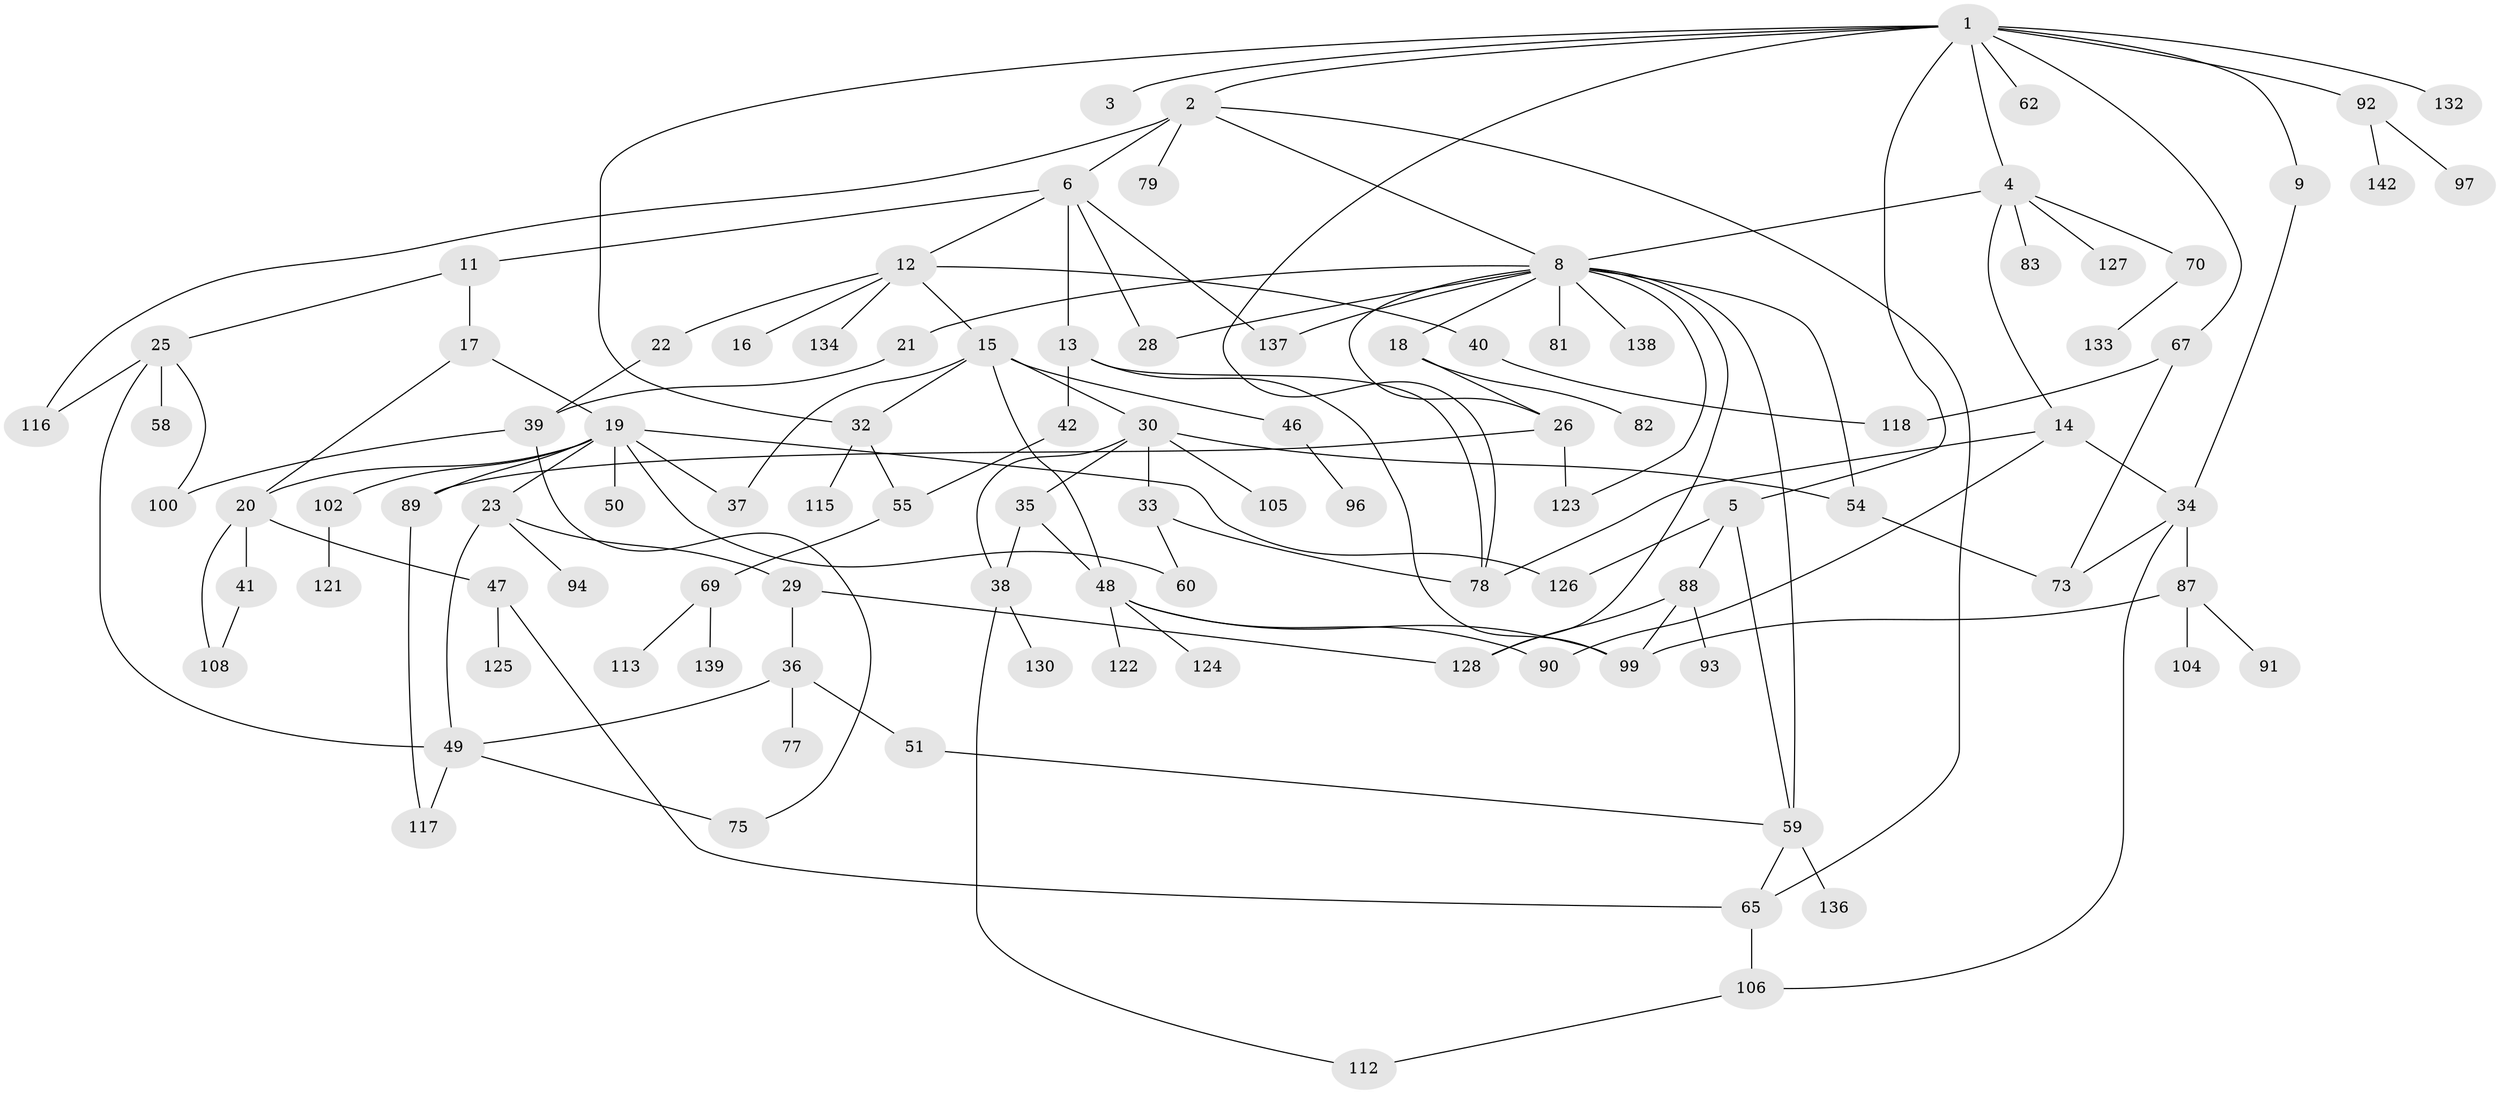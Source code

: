 // original degree distribution, {11: 0.006993006993006993, 6: 0.027972027972027972, 1: 0.27972027972027974, 4: 0.15384615384615385, 3: 0.17482517482517482, 2: 0.3006993006993007, 9: 0.006993006993006993, 7: 0.013986013986013986, 5: 0.03496503496503497}
// Generated by graph-tools (version 1.1) at 2025/41/03/06/25 10:41:27]
// undirected, 101 vertices, 142 edges
graph export_dot {
graph [start="1"]
  node [color=gray90,style=filled];
  1 [super="+7"];
  2;
  3;
  4 [super="+27"];
  5 [super="+24"];
  6;
  8 [super="+10"];
  9;
  11 [super="+80"];
  12 [super="+86"];
  13 [super="+53"];
  14 [super="+141"];
  15 [super="+31"];
  16 [super="+98"];
  17;
  18;
  19 [super="+74"];
  20 [super="+44"];
  21;
  22;
  23 [super="+61"];
  25 [super="+52"];
  26 [super="+76"];
  28;
  29 [super="+131"];
  30 [super="+68"];
  32 [super="+63"];
  33 [super="+95"];
  34 [super="+45"];
  35;
  36;
  37 [super="+129"];
  38 [super="+43"];
  39 [super="+66"];
  40;
  41 [super="+120"];
  42 [super="+101"];
  46;
  47 [super="+57"];
  48 [super="+84"];
  49 [super="+56"];
  50;
  51 [super="+110"];
  54 [super="+103"];
  55 [super="+64"];
  58;
  59 [super="+119"];
  60;
  62;
  65 [super="+85"];
  67 [super="+71"];
  69 [super="+72"];
  70;
  73;
  75 [super="+107"];
  77;
  78 [super="+114"];
  79;
  81;
  82;
  83;
  87;
  88;
  89;
  90;
  91;
  92;
  93;
  94;
  96;
  97;
  99 [super="+111"];
  100 [super="+109"];
  102;
  104;
  105;
  106;
  108;
  112;
  113;
  115;
  116;
  117;
  118;
  121;
  122;
  123;
  124 [super="+135"];
  125;
  126;
  127;
  128 [super="+143"];
  130;
  132 [super="+140"];
  133;
  134;
  136;
  137;
  138;
  139;
  142;
  1 -- 2;
  1 -- 3;
  1 -- 4;
  1 -- 5;
  1 -- 9;
  1 -- 62;
  1 -- 67;
  1 -- 132;
  1 -- 92;
  1 -- 32;
  1 -- 78;
  2 -- 6;
  2 -- 8;
  2 -- 79;
  2 -- 116;
  2 -- 65;
  4 -- 14;
  4 -- 83;
  4 -- 8;
  4 -- 70;
  4 -- 127;
  5 -- 126;
  5 -- 88;
  5 -- 59;
  6 -- 11;
  6 -- 12;
  6 -- 13;
  6 -- 28;
  6 -- 137;
  8 -- 21;
  8 -- 26;
  8 -- 54;
  8 -- 81;
  8 -- 123;
  8 -- 128;
  8 -- 18;
  8 -- 137;
  8 -- 138;
  8 -- 59;
  8 -- 28;
  9 -- 34;
  11 -- 17;
  11 -- 25;
  12 -- 15;
  12 -- 16;
  12 -- 22;
  12 -- 40;
  12 -- 134;
  13 -- 42;
  13 -- 78;
  13 -- 99;
  14 -- 34;
  14 -- 90;
  14 -- 78;
  15 -- 30 [weight=2];
  15 -- 32;
  15 -- 37;
  15 -- 46;
  15 -- 48;
  17 -- 19;
  17 -- 20;
  18 -- 82;
  18 -- 26;
  19 -- 23;
  19 -- 50;
  19 -- 60;
  19 -- 102;
  19 -- 126;
  19 -- 89;
  19 -- 37;
  19 -- 20;
  20 -- 41;
  20 -- 47;
  20 -- 108;
  21 -- 39;
  22 -- 39;
  23 -- 29;
  23 -- 94;
  23 -- 49;
  25 -- 58;
  25 -- 116;
  25 -- 49;
  25 -- 100;
  26 -- 123;
  26 -- 89;
  29 -- 36;
  29 -- 128;
  30 -- 33;
  30 -- 35;
  30 -- 38;
  30 -- 54;
  30 -- 105;
  32 -- 55;
  32 -- 115;
  33 -- 60;
  33 -- 78;
  34 -- 73;
  34 -- 106;
  34 -- 87;
  35 -- 38;
  35 -- 48;
  36 -- 49;
  36 -- 51;
  36 -- 77;
  38 -- 130;
  38 -- 112;
  39 -- 75;
  39 -- 100;
  40 -- 118;
  41 -- 108;
  42 -- 55;
  46 -- 96;
  47 -- 125;
  47 -- 65;
  48 -- 122;
  48 -- 90;
  48 -- 99;
  48 -- 124;
  49 -- 117;
  49 -- 75;
  51 -- 59;
  54 -- 73;
  55 -- 69 [weight=2];
  59 -- 65;
  59 -- 136;
  65 -- 106;
  67 -- 73;
  67 -- 118;
  69 -- 113;
  69 -- 139;
  70 -- 133;
  87 -- 91;
  87 -- 99;
  87 -- 104;
  88 -- 93;
  88 -- 128;
  88 -- 99;
  89 -- 117;
  92 -- 97;
  92 -- 142;
  102 -- 121;
  106 -- 112;
}
